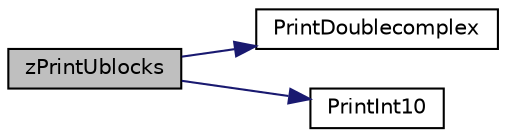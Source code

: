 digraph "zPrintUblocks"
{
 // LATEX_PDF_SIZE
  edge [fontname="Helvetica",fontsize="10",labelfontname="Helvetica",labelfontsize="10"];
  node [fontname="Helvetica",fontsize="10",shape=record];
  rankdir="LR";
  Node1 [label="zPrintUblocks",height=0.2,width=0.4,color="black", fillcolor="grey75", style="filled", fontcolor="black",tooltip="Print the blocks in the factored matrix U."];
  Node1 -> Node2 [color="midnightblue",fontsize="10",style="solid",fontname="Helvetica"];
  Node2 [label="PrintDoublecomplex",height=0.2,width=0.4,color="black", fillcolor="white", style="filled",URL="$zutil__dist_8c.html#a6088686c8a9cd977cd9e8736ce3139f4",tooltip=" "];
  Node1 -> Node3 [color="midnightblue",fontsize="10",style="solid",fontname="Helvetica"];
  Node3 [label="PrintInt10",height=0.2,width=0.4,color="black", fillcolor="white", style="filled",URL="$superlu__defs_8h.html#ab03f0fccabf0c7a84b0e2c99c2988809",tooltip=" "];
}
